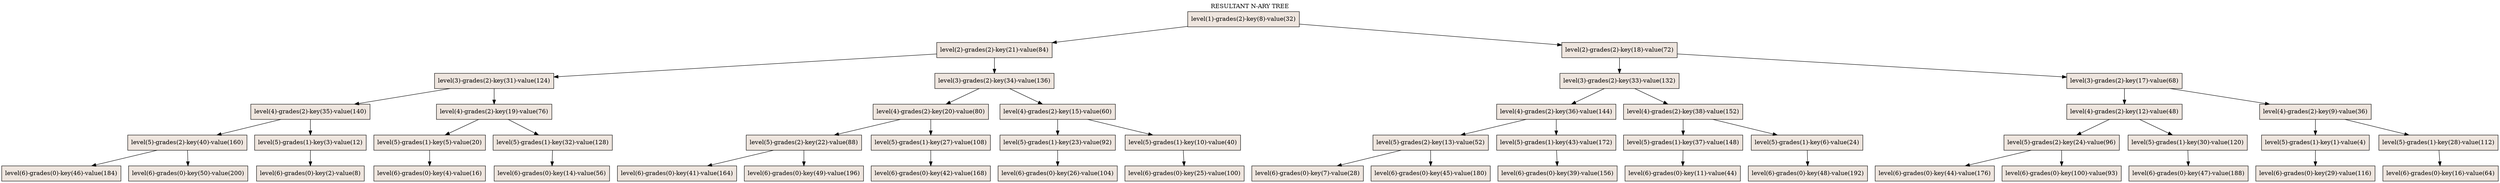 digraph grafica{
labelloc="t";label ="RESULTANT N-ARY TREE
"rankdir=TB;
node [shape = record, style=filled, fillcolor=seashell2];
nodo8 [ label ="level(1)-grades(2)-key(8)-value(32)"];
nodo21 [ label ="level(2)-grades(2)-key(21)-value(84)"];
nodo31 [ label ="level(3)-grades(2)-key(31)-value(124)"];
nodo35 [ label ="level(4)-grades(2)-key(35)-value(140)"];
nodo40 [ label ="level(5)-grades(2)-key(40)-value(160)"];
nodo46 [ label ="level(6)-grades(0)-key(46)-value(184)"];
nodo40->nodo46
nodo50 [ label ="level(6)-grades(0)-key(50)-value(200)"];
nodo40->nodo50
nodo35->nodo40
nodo3 [ label ="level(5)-grades(1)-key(3)-value(12)"];
nodo2 [ label ="level(6)-grades(0)-key(2)-value(8)"];
nodo3->nodo2
nodo35->nodo3
nodo31->nodo35
nodo19 [ label ="level(4)-grades(2)-key(19)-value(76)"];
nodo5 [ label ="level(5)-grades(1)-key(5)-value(20)"];
nodo4 [ label ="level(6)-grades(0)-key(4)-value(16)"];
nodo5->nodo4
nodo19->nodo5
nodo32 [ label ="level(5)-grades(1)-key(32)-value(128)"];
nodo14 [ label ="level(6)-grades(0)-key(14)-value(56)"];
nodo32->nodo14
nodo19->nodo32
nodo31->nodo19
nodo21->nodo31
nodo34 [ label ="level(3)-grades(2)-key(34)-value(136)"];
nodo20 [ label ="level(4)-grades(2)-key(20)-value(80)"];
nodo22 [ label ="level(5)-grades(2)-key(22)-value(88)"];
nodo41 [ label ="level(6)-grades(0)-key(41)-value(164)"];
nodo22->nodo41
nodo49 [ label ="level(6)-grades(0)-key(49)-value(196)"];
nodo22->nodo49
nodo20->nodo22
nodo27 [ label ="level(5)-grades(1)-key(27)-value(108)"];
nodo42 [ label ="level(6)-grades(0)-key(42)-value(168)"];
nodo27->nodo42
nodo20->nodo27
nodo34->nodo20
nodo15 [ label ="level(4)-grades(2)-key(15)-value(60)"];
nodo23 [ label ="level(5)-grades(1)-key(23)-value(92)"];
nodo26 [ label ="level(6)-grades(0)-key(26)-value(104)"];
nodo23->nodo26
nodo15->nodo23
nodo10 [ label ="level(5)-grades(1)-key(10)-value(40)"];
nodo25 [ label ="level(6)-grades(0)-key(25)-value(100)"];
nodo10->nodo25
nodo15->nodo10
nodo34->nodo15
nodo21->nodo34
nodo8->nodo21
nodo18 [ label ="level(2)-grades(2)-key(18)-value(72)"];
nodo33 [ label ="level(3)-grades(2)-key(33)-value(132)"];
nodo36 [ label ="level(4)-grades(2)-key(36)-value(144)"];
nodo13 [ label ="level(5)-grades(2)-key(13)-value(52)"];
nodo7 [ label ="level(6)-grades(0)-key(7)-value(28)"];
nodo13->nodo7
nodo45 [ label ="level(6)-grades(0)-key(45)-value(180)"];
nodo13->nodo45
nodo36->nodo13
nodo43 [ label ="level(5)-grades(1)-key(43)-value(172)"];
nodo39 [ label ="level(6)-grades(0)-key(39)-value(156)"];
nodo43->nodo39
nodo36->nodo43
nodo33->nodo36
nodo38 [ label ="level(4)-grades(2)-key(38)-value(152)"];
nodo37 [ label ="level(5)-grades(1)-key(37)-value(148)"];
nodo11 [ label ="level(6)-grades(0)-key(11)-value(44)"];
nodo37->nodo11
nodo38->nodo37
nodo6 [ label ="level(5)-grades(1)-key(6)-value(24)"];
nodo48 [ label ="level(6)-grades(0)-key(48)-value(192)"];
nodo6->nodo48
nodo38->nodo6
nodo33->nodo38
nodo18->nodo33
nodo17 [ label ="level(3)-grades(2)-key(17)-value(68)"];
nodo12 [ label ="level(4)-grades(2)-key(12)-value(48)"];
nodo24 [ label ="level(5)-grades(2)-key(24)-value(96)"];
nodo44 [ label ="level(6)-grades(0)-key(44)-value(176)"];
nodo24->nodo44
nodo100 [ label ="level(6)-grades(0)-key(100)-value(93)"];
nodo24->nodo100
nodo12->nodo24
nodo30 [ label ="level(5)-grades(1)-key(30)-value(120)"];
nodo47 [ label ="level(6)-grades(0)-key(47)-value(188)"];
nodo30->nodo47
nodo12->nodo30
nodo17->nodo12
nodo9 [ label ="level(4)-grades(2)-key(9)-value(36)"];
nodo1 [ label ="level(5)-grades(1)-key(1)-value(4)"];
nodo29 [ label ="level(6)-grades(0)-key(29)-value(116)"];
nodo1->nodo29
nodo9->nodo1
nodo28 [ label ="level(5)-grades(1)-key(28)-value(112)"];
nodo16 [ label ="level(6)-grades(0)-key(16)-value(64)"];
nodo28->nodo16
nodo9->nodo28
nodo17->nodo9
nodo18->nodo17
nodo8->nodo18
}
